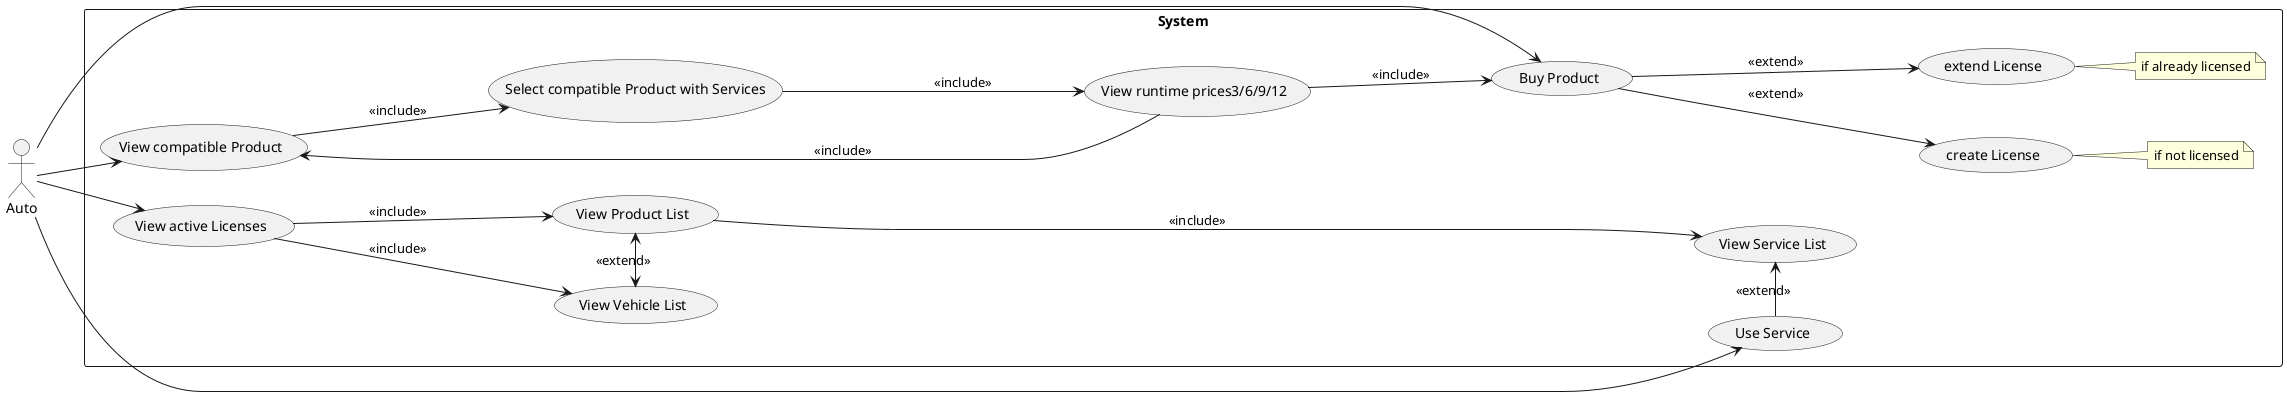 @startuml
left to right direction

actor "Auto" as at
rectangle System{



(View compatible Product) ---> (Select compatible Product with Services): <<include>>
(Select compatible Product with Services) ----> (View runtime prices3/6/9/12): <<include>>
(Buy Product) ---> (extend License) : <<extend>>
(Buy Product) ---> (create License) : <<extend>>
note right of (create License) : if not licensed
note right of (extend License)
if already licensed
end note

(View runtime prices3/6/9/12) ---> (Buy Product) : << include>>
(View runtime prices3/6/9/12) -----> (View compatible Product) : <<include>>

(View active Licenses) ---> (View Vehicle List): <<include>>
(View active Licenses) -> (View Product List): <<include>>
(View Vehicle List) <-> (View Product List): <<extend>>
(View Product List) -------> (View Service List): <<include>>
(View Service List) <- (Use Service): <<extend>>
}

at --> (View compatible Product)
at --> (Buy Product)
at -> (View active Licenses)
at ----------> (Use Service)
@enduml